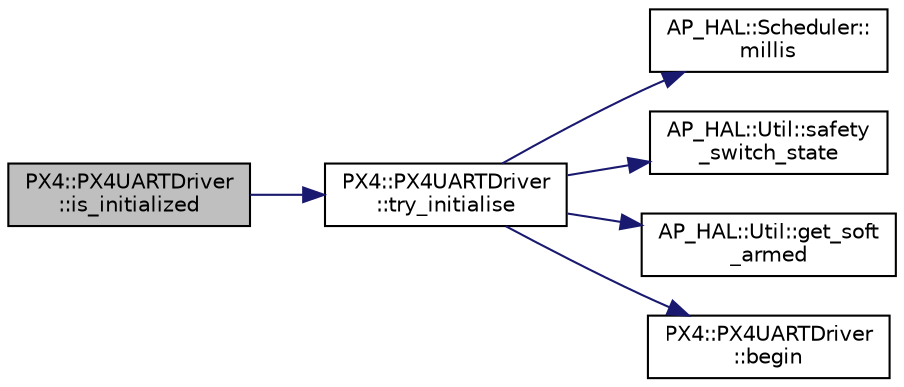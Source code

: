 digraph "PX4::PX4UARTDriver::is_initialized"
{
 // INTERACTIVE_SVG=YES
  edge [fontname="Helvetica",fontsize="10",labelfontname="Helvetica",labelfontsize="10"];
  node [fontname="Helvetica",fontsize="10",shape=record];
  rankdir="LR";
  Node1 [label="PX4::PX4UARTDriver\l::is_initialized",height=0.2,width=0.4,color="black", fillcolor="grey75", style="filled" fontcolor="black"];
  Node1 -> Node2 [color="midnightblue",fontsize="10",style="solid",fontname="Helvetica"];
  Node2 [label="PX4::PX4UARTDriver\l::try_initialise",height=0.2,width=0.4,color="black", fillcolor="white", style="filled",URL="$classPX4_1_1PX4UARTDriver.html#a0b4321cec2488d6a8059018d17758084"];
  Node2 -> Node3 [color="midnightblue",fontsize="10",style="solid",fontname="Helvetica"];
  Node3 [label="AP_HAL::Scheduler::\lmillis",height=0.2,width=0.4,color="black", fillcolor="white", style="filled",URL="$classAP__HAL_1_1Scheduler.html#a26b68339fc68a562d8d3a1238d0ec8c1"];
  Node2 -> Node4 [color="midnightblue",fontsize="10",style="solid",fontname="Helvetica"];
  Node4 [label="AP_HAL::Util::safety\l_switch_state",height=0.2,width=0.4,color="black", fillcolor="white", style="filled",URL="$classAP__HAL_1_1Util.html#a9cd8bcd13d4c3c74c665b0702f86451b"];
  Node2 -> Node5 [color="midnightblue",fontsize="10",style="solid",fontname="Helvetica"];
  Node5 [label="AP_HAL::Util::get_soft\l_armed",height=0.2,width=0.4,color="black", fillcolor="white", style="filled",URL="$classAP__HAL_1_1Util.html#a973ee89f8eee7af3a4d2a3eb700cbf3c"];
  Node2 -> Node6 [color="midnightblue",fontsize="10",style="solid",fontname="Helvetica"];
  Node6 [label="PX4::PX4UARTDriver\l::begin",height=0.2,width=0.4,color="black", fillcolor="white", style="filled",URL="$classPX4_1_1PX4UARTDriver.html#a8eced50889d2c31d1e6095c4c7aef8b4"];
}
